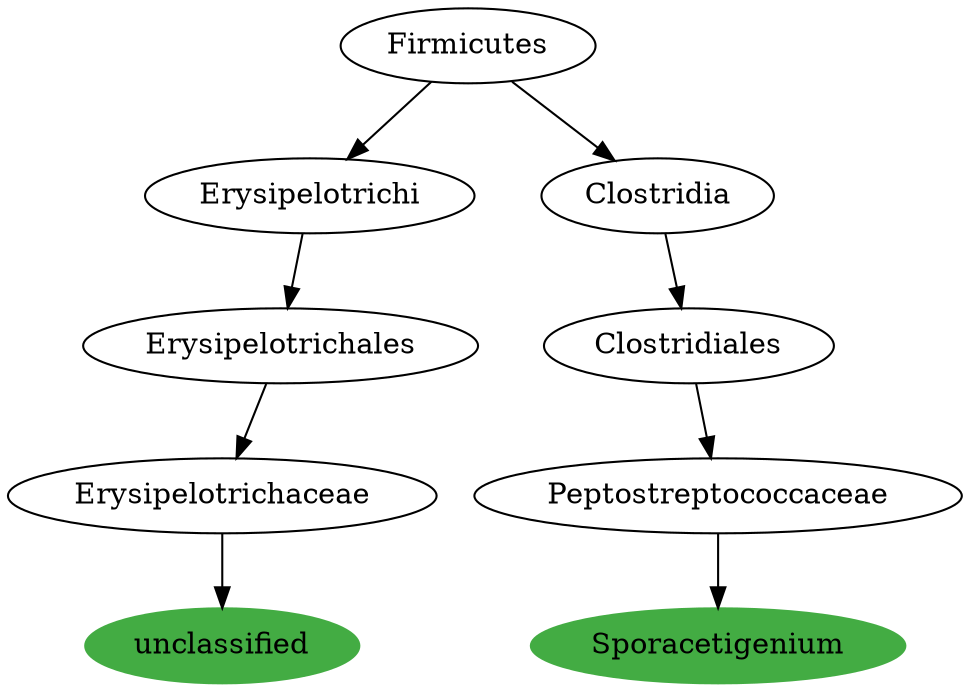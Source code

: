 digraph G { 
	Erysipelotrichaceaeunclassified [label="unclassified", color="#43AC43", style=filled];
	ErysipelotrichalesErysipelotrichaceae [label="Erysipelotrichaceae"];
	Erysipelotrichaceaeunclassified [label="unclassified"];
	ErysipelotrichalesErysipelotrichaceae -> Erysipelotrichaceaeunclassified;
	ErysipelotrichiErysipelotrichales [label="Erysipelotrichales"];
	ErysipelotrichalesErysipelotrichaceae [label="Erysipelotrichaceae"];
	ErysipelotrichiErysipelotrichales -> ErysipelotrichalesErysipelotrichaceae;
	FirmicutesErysipelotrichi [label="Erysipelotrichi"];
	ErysipelotrichiErysipelotrichales [label="Erysipelotrichales"];
	FirmicutesErysipelotrichi -> ErysipelotrichiErysipelotrichales;
	BacteriaFirmicutes [label="Firmicutes"];
	FirmicutesErysipelotrichi [label="Erysipelotrichi"];
	BacteriaFirmicutes -> FirmicutesErysipelotrichi;
	PeptostreptococcaceaeSporacetigenium [label="Sporacetigenium", color="#43AC43", style=filled];
	ClostridialesPeptostreptococcaceae [label="Peptostreptococcaceae"];
	PeptostreptococcaceaeSporacetigenium [label="Sporacetigenium"];
	ClostridialesPeptostreptococcaceae -> PeptostreptococcaceaeSporacetigenium;
	ClostridiaClostridiales [label="Clostridiales"];
	ClostridialesPeptostreptococcaceae [label="Peptostreptococcaceae"];
	ClostridiaClostridiales -> ClostridialesPeptostreptococcaceae;
	FirmicutesClostridia [label="Clostridia"];
	ClostridiaClostridiales [label="Clostridiales"];
	FirmicutesClostridia -> ClostridiaClostridiales;
	BacteriaFirmicutes [label="Firmicutes"];
	FirmicutesClostridia [label="Clostridia"];
	BacteriaFirmicutes -> FirmicutesClostridia;

 }
